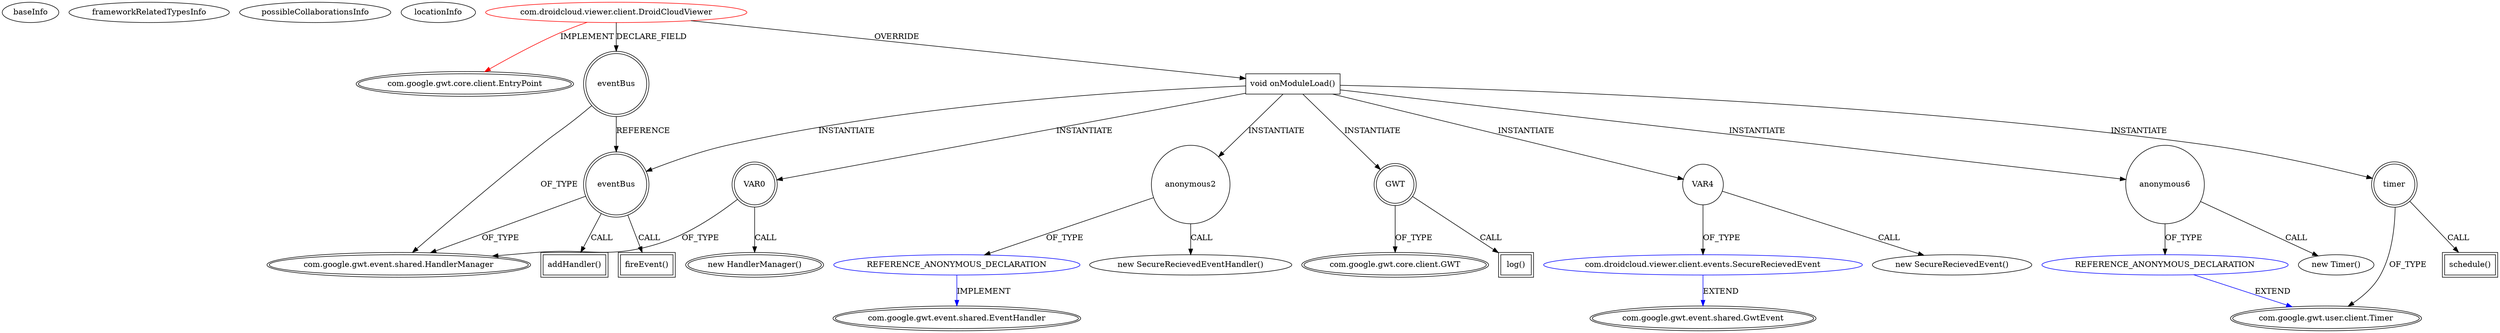 digraph {
baseInfo[graphId=825,category="extension_graph",isAnonymous=false,possibleRelation=true]
frameworkRelatedTypesInfo[0="com.google.gwt.core.client.EntryPoint"]
possibleCollaborationsInfo[0="825~OVERRIDING_METHOD_DECLARATION-INSTANTIATION-~com.google.gwt.core.client.EntryPoint ~com.google.gwt.event.shared.EventHandler ~false~true",1="825~OVERRIDING_METHOD_DECLARATION-INSTANTIATION-~com.google.gwt.core.client.EntryPoint ~com.google.gwt.event.shared.GwtEvent ~false~false",2="825~OVERRIDING_METHOD_DECLARATION-INSTANTIATION-~com.google.gwt.core.client.EntryPoint ~com.google.gwt.user.client.Timer ~false~true"]
locationInfo[projectName="betacraft-RdpGwtClient",filePath="/betacraft-RdpGwtClient/RdpGwtClient-master/src/com/droidcloud/viewer/client/DroidCloudViewer.java",contextSignature="DroidCloudViewer",graphId="825"]
0[label="com.droidcloud.viewer.client.DroidCloudViewer",vertexType="ROOT_CLIENT_CLASS_DECLARATION",isFrameworkType=false,color=red]
1[label="com.google.gwt.core.client.EntryPoint",vertexType="FRAMEWORK_INTERFACE_TYPE",isFrameworkType=true,peripheries=2]
2[label="eventBus",vertexType="FIELD_DECLARATION",isFrameworkType=true,peripheries=2,shape=circle]
3[label="com.google.gwt.event.shared.HandlerManager",vertexType="FRAMEWORK_CLASS_TYPE",isFrameworkType=true,peripheries=2]
4[label="void onModuleLoad()",vertexType="OVERRIDING_METHOD_DECLARATION",isFrameworkType=false,shape=box]
6[label="VAR0",vertexType="VARIABLE_EXPRESION",isFrameworkType=true,peripheries=2,shape=circle]
5[label="new HandlerManager()",vertexType="CONSTRUCTOR_CALL",isFrameworkType=true,peripheries=2]
8[label="eventBus",vertexType="VARIABLE_EXPRESION",isFrameworkType=true,peripheries=2,shape=circle]
9[label="addHandler()",vertexType="INSIDE_CALL",isFrameworkType=true,peripheries=2,shape=box]
12[label="anonymous2",vertexType="VARIABLE_EXPRESION",isFrameworkType=false,shape=circle]
13[label="REFERENCE_ANONYMOUS_DECLARATION",vertexType="REFERENCE_ANONYMOUS_DECLARATION",isFrameworkType=false,color=blue]
14[label="com.google.gwt.event.shared.EventHandler",vertexType="FRAMEWORK_INTERFACE_TYPE",isFrameworkType=true,peripheries=2]
11[label="new SecureRecievedEventHandler()",vertexType="CONSTRUCTOR_CALL",isFrameworkType=false]
15[label="GWT",vertexType="VARIABLE_EXPRESION",isFrameworkType=true,peripheries=2,shape=circle]
17[label="com.google.gwt.core.client.GWT",vertexType="FRAMEWORK_CLASS_TYPE",isFrameworkType=true,peripheries=2]
16[label="log()",vertexType="INSIDE_CALL",isFrameworkType=true,peripheries=2,shape=box]
19[label="VAR4",vertexType="VARIABLE_EXPRESION",isFrameworkType=false,shape=circle]
20[label="com.droidcloud.viewer.client.events.SecureRecievedEvent",vertexType="REFERENCE_CLIENT_CLASS_DECLARATION",isFrameworkType=false,color=blue]
21[label="com.google.gwt.event.shared.GwtEvent",vertexType="FRAMEWORK_CLASS_TYPE",isFrameworkType=true,peripheries=2]
18[label="new SecureRecievedEvent()",vertexType="CONSTRUCTOR_CALL",isFrameworkType=false]
23[label="fireEvent()",vertexType="INSIDE_CALL",isFrameworkType=true,peripheries=2,shape=box]
25[label="anonymous6",vertexType="VARIABLE_EXPRESION",isFrameworkType=false,shape=circle]
26[label="REFERENCE_ANONYMOUS_DECLARATION",vertexType="REFERENCE_ANONYMOUS_DECLARATION",isFrameworkType=false,color=blue]
27[label="com.google.gwt.user.client.Timer",vertexType="FRAMEWORK_CLASS_TYPE",isFrameworkType=true,peripheries=2]
24[label="new Timer()",vertexType="CONSTRUCTOR_CALL",isFrameworkType=false]
28[label="timer",vertexType="VARIABLE_EXPRESION",isFrameworkType=true,peripheries=2,shape=circle]
29[label="schedule()",vertexType="INSIDE_CALL",isFrameworkType=true,peripheries=2,shape=box]
0->1[label="IMPLEMENT",color=red]
0->2[label="DECLARE_FIELD"]
2->3[label="OF_TYPE"]
0->4[label="OVERRIDE"]
4->6[label="INSTANTIATE"]
6->3[label="OF_TYPE"]
6->5[label="CALL"]
4->8[label="INSTANTIATE"]
2->8[label="REFERENCE"]
8->3[label="OF_TYPE"]
8->9[label="CALL"]
4->12[label="INSTANTIATE"]
13->14[label="IMPLEMENT",color=blue]
12->13[label="OF_TYPE"]
12->11[label="CALL"]
4->15[label="INSTANTIATE"]
15->17[label="OF_TYPE"]
15->16[label="CALL"]
4->19[label="INSTANTIATE"]
20->21[label="EXTEND",color=blue]
19->20[label="OF_TYPE"]
19->18[label="CALL"]
8->23[label="CALL"]
4->25[label="INSTANTIATE"]
26->27[label="EXTEND",color=blue]
25->26[label="OF_TYPE"]
25->24[label="CALL"]
4->28[label="INSTANTIATE"]
28->27[label="OF_TYPE"]
28->29[label="CALL"]
}
